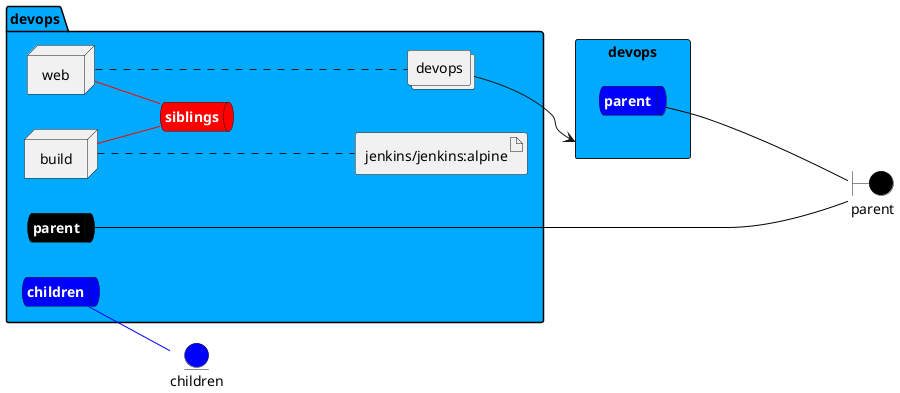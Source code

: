 @startuml

left to right direction


boundary parent #black


entity children #blue

rectangle "devops" as devopsStack #00aaff {
    queue devopsStacksnet #blue [
        <b><color:white>parent</color></b>
    ]
}



package "devops" #00aaff {
    queue parentnet #black [
            <b><color:white>parent</color></b>
    ]
    
    parentnet -[#black]- parent
    
    queue childrennet #blue [
            <b><color:white>children</color></b>
    ]
    
    childrennet -[#blue]- children
    
    queue siblingsnet #red [
            <b><color:white>siblings</color></b>
    ]
    

node "web" as webService
node "build" as buildService

        collections "devops" as devopsimage
    
        artifact "jenkins/jenkins:alpine" as jenkins_jenkinsalpineimage
    
}

webService -[#red]- siblingsnet

buildService -[#red]- siblingsnet
webService .... devopsimage
buildService .... jenkins_jenkinsalpineimage

devopsimage --> devopsStack
    
devopsStacksnet --[#black]-- parent
    

@enduml
